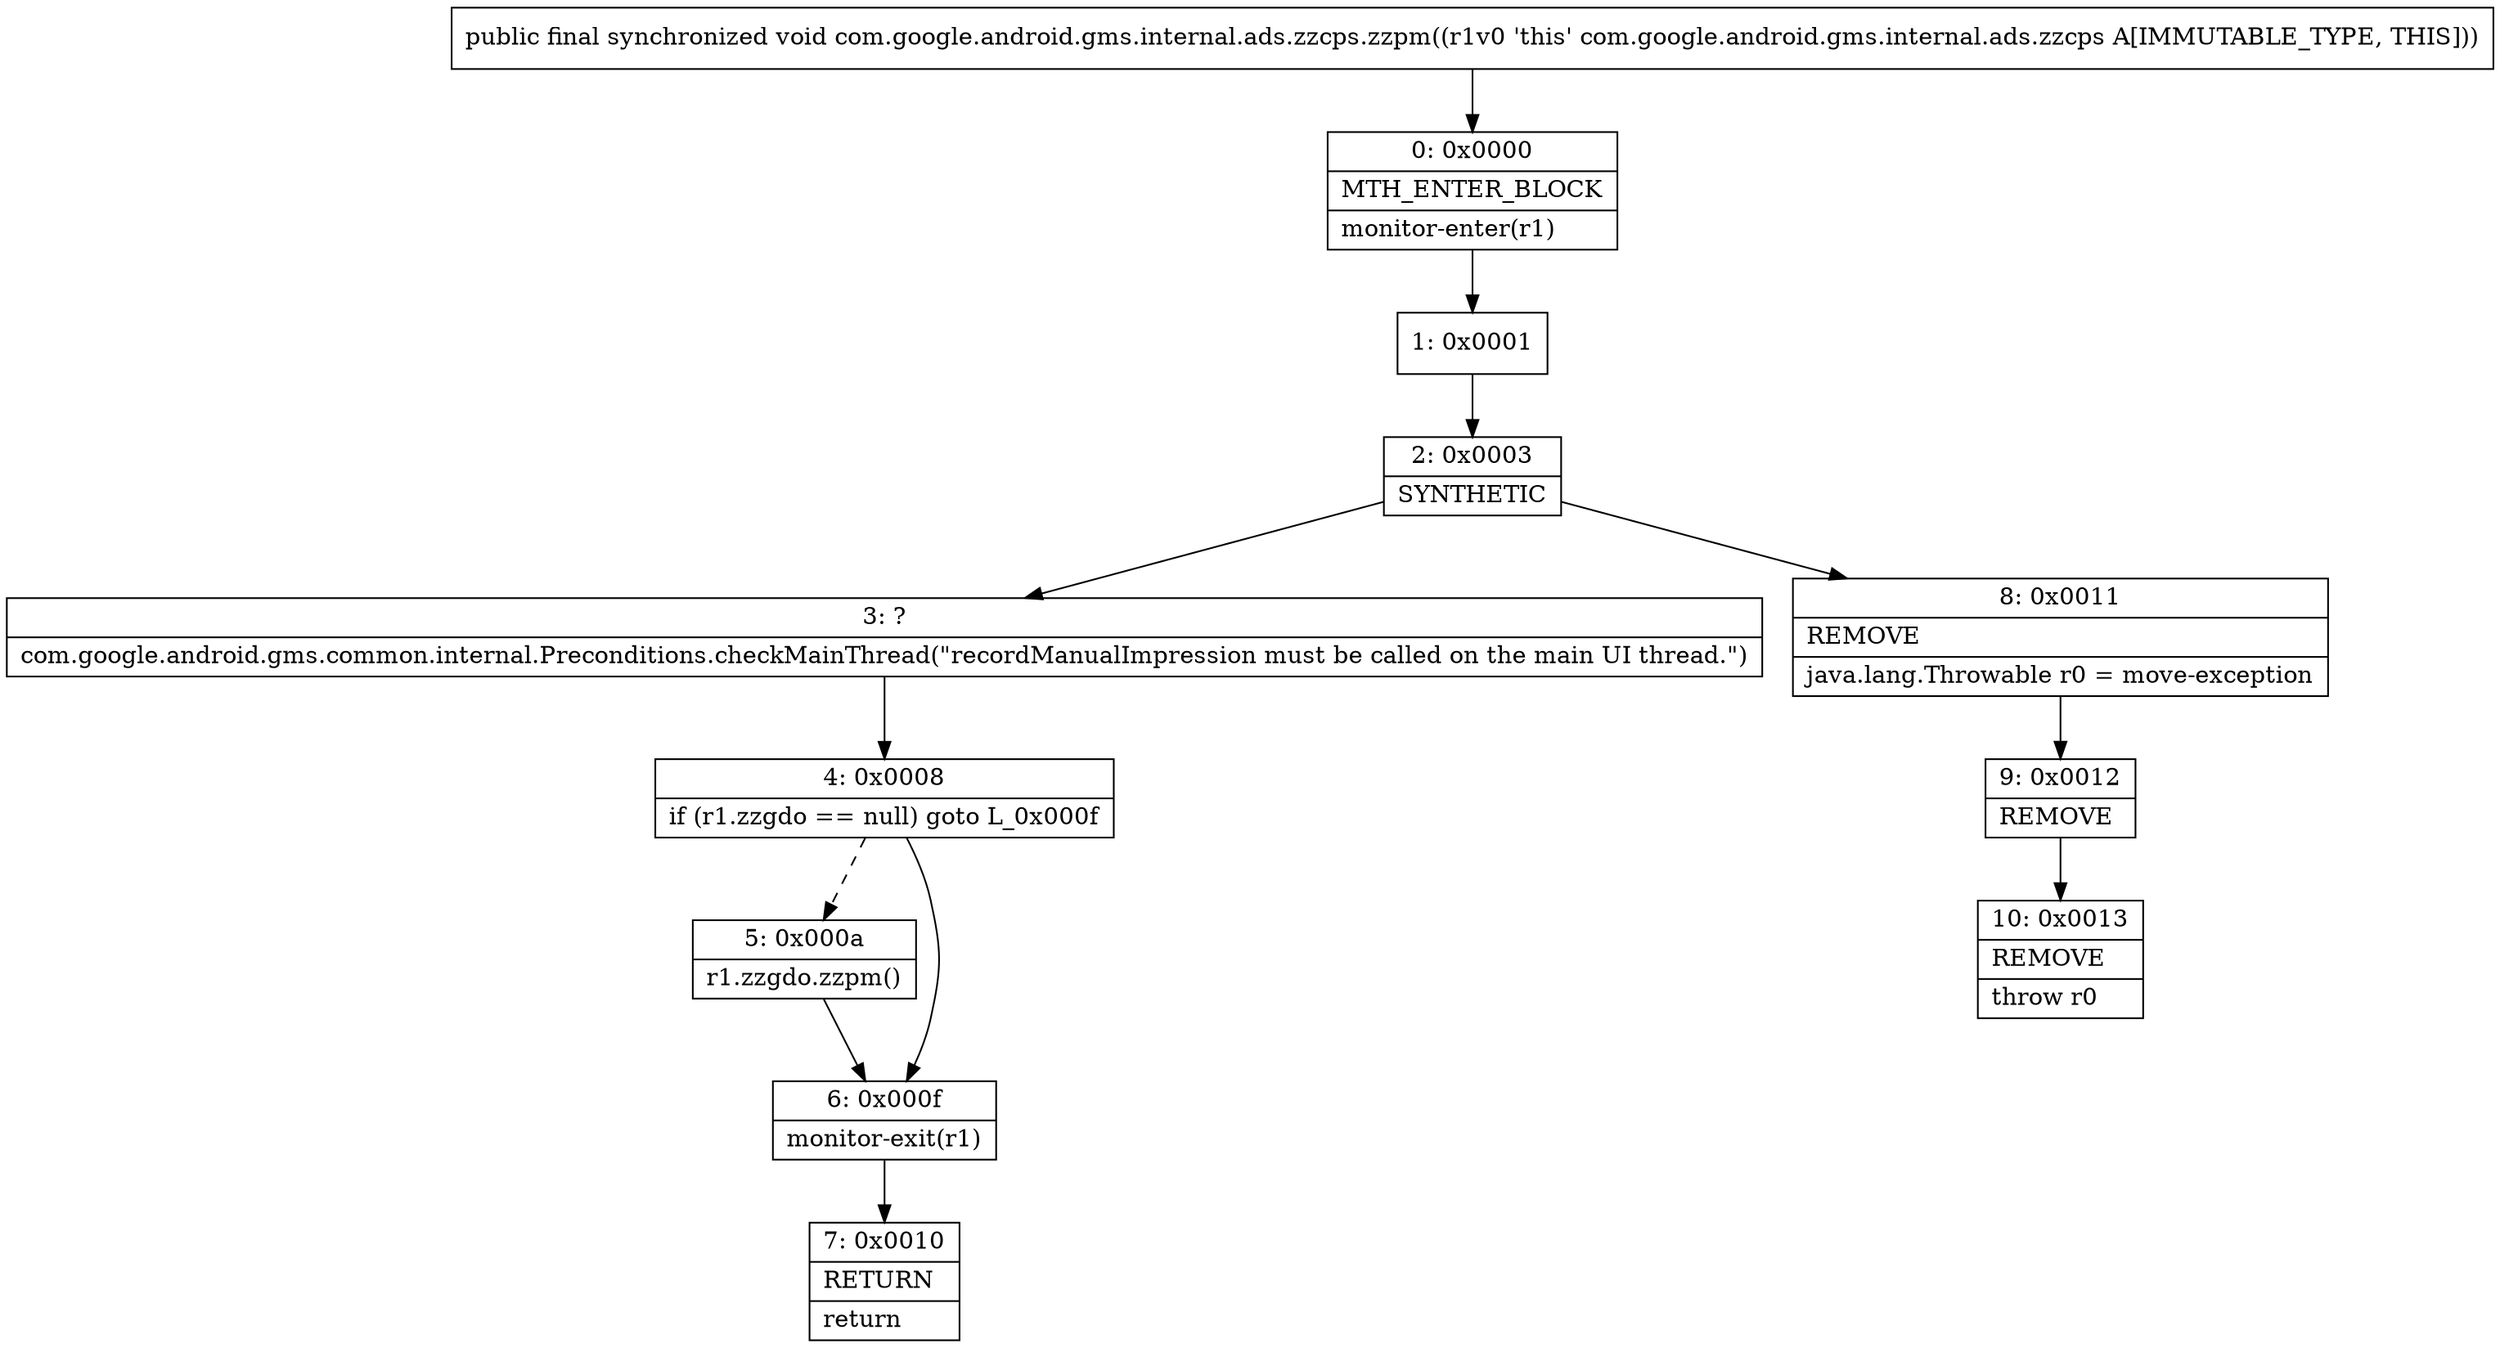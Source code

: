 digraph "CFG forcom.google.android.gms.internal.ads.zzcps.zzpm()V" {
Node_0 [shape=record,label="{0\:\ 0x0000|MTH_ENTER_BLOCK\l|monitor\-enter(r1)\l}"];
Node_1 [shape=record,label="{1\:\ 0x0001}"];
Node_2 [shape=record,label="{2\:\ 0x0003|SYNTHETIC\l}"];
Node_3 [shape=record,label="{3\:\ ?|com.google.android.gms.common.internal.Preconditions.checkMainThread(\"recordManualImpression must be called on the main UI thread.\")\l}"];
Node_4 [shape=record,label="{4\:\ 0x0008|if (r1.zzgdo == null) goto L_0x000f\l}"];
Node_5 [shape=record,label="{5\:\ 0x000a|r1.zzgdo.zzpm()\l}"];
Node_6 [shape=record,label="{6\:\ 0x000f|monitor\-exit(r1)\l}"];
Node_7 [shape=record,label="{7\:\ 0x0010|RETURN\l|return\l}"];
Node_8 [shape=record,label="{8\:\ 0x0011|REMOVE\l|java.lang.Throwable r0 = move\-exception\l}"];
Node_9 [shape=record,label="{9\:\ 0x0012|REMOVE\l}"];
Node_10 [shape=record,label="{10\:\ 0x0013|REMOVE\l|throw r0\l}"];
MethodNode[shape=record,label="{public final synchronized void com.google.android.gms.internal.ads.zzcps.zzpm((r1v0 'this' com.google.android.gms.internal.ads.zzcps A[IMMUTABLE_TYPE, THIS])) }"];
MethodNode -> Node_0;
Node_0 -> Node_1;
Node_1 -> Node_2;
Node_2 -> Node_3;
Node_2 -> Node_8;
Node_3 -> Node_4;
Node_4 -> Node_5[style=dashed];
Node_4 -> Node_6;
Node_5 -> Node_6;
Node_6 -> Node_7;
Node_8 -> Node_9;
Node_9 -> Node_10;
}

